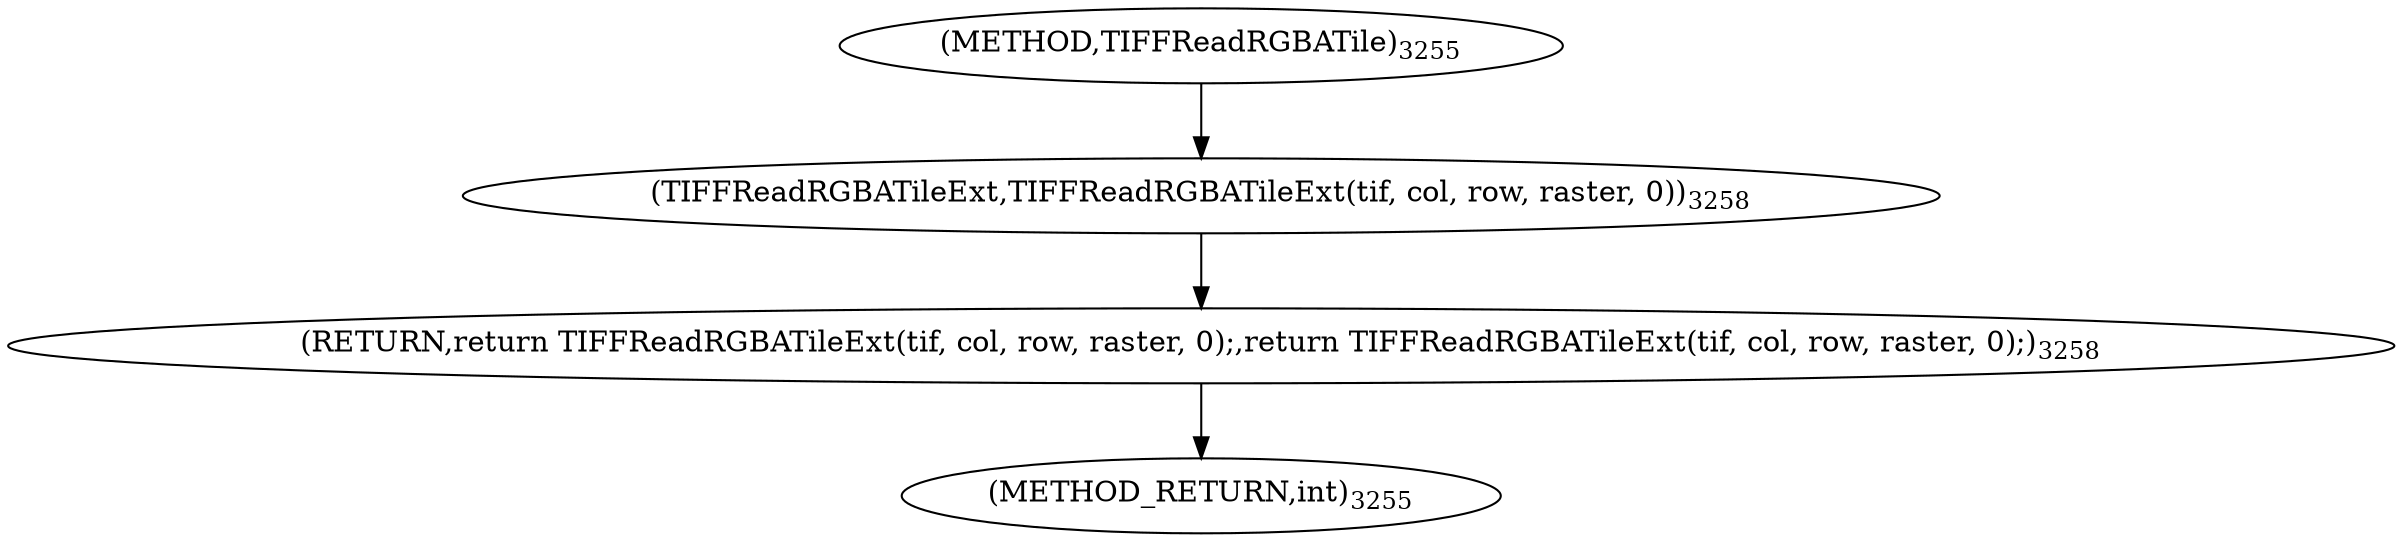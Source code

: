 digraph "TIFFReadRGBATile" {  
"63191" [label = <(RETURN,return TIFFReadRGBATileExt(tif, col, row, raster, 0);,return TIFFReadRGBATileExt(tif, col, row, raster, 0);)<SUB>3258</SUB>> ]
"63192" [label = <(TIFFReadRGBATileExt,TIFFReadRGBATileExt(tif, col, row, raster, 0))<SUB>3258</SUB>> ]
"63185" [label = <(METHOD,TIFFReadRGBATile)<SUB>3255</SUB>> ]
"63198" [label = <(METHOD_RETURN,int)<SUB>3255</SUB>> ]
  "63191" -> "63198" 
  "63192" -> "63191" 
  "63185" -> "63192" 
}
